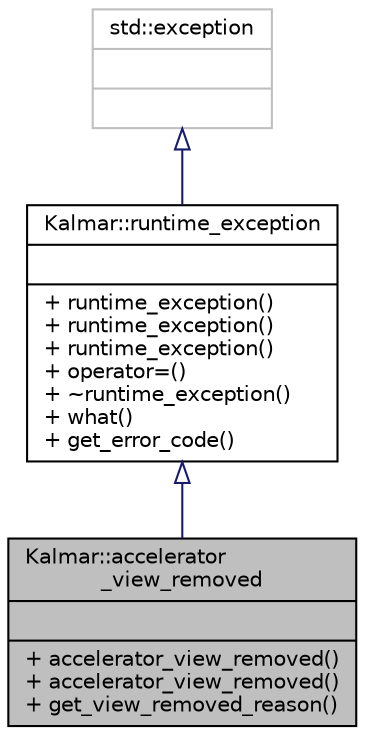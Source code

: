 digraph "Kalmar::accelerator_view_removed"
{
  edge [fontname="Helvetica",fontsize="10",labelfontname="Helvetica",labelfontsize="10"];
  node [fontname="Helvetica",fontsize="10",shape=record];
  Node1 [label="{Kalmar::accelerator\l_view_removed\n||+ accelerator_view_removed()\l+ accelerator_view_removed()\l+ get_view_removed_reason()\l}",height=0.2,width=0.4,color="black", fillcolor="grey75", style="filled", fontcolor="black"];
  Node2 -> Node1 [dir="back",color="midnightblue",fontsize="10",style="solid",arrowtail="onormal",fontname="Helvetica"];
  Node2 [label="{Kalmar::runtime_exception\n||+ runtime_exception()\l+ runtime_exception()\l+ runtime_exception()\l+ operator=()\l+ ~runtime_exception()\l+ what()\l+ get_error_code()\l}",height=0.2,width=0.4,color="black", fillcolor="white", style="filled",URL="$classKalmar_1_1runtime__exception.html"];
  Node3 -> Node2 [dir="back",color="midnightblue",fontsize="10",style="solid",arrowtail="onormal",fontname="Helvetica"];
  Node3 [label="{std::exception\n||}",height=0.2,width=0.4,color="grey75", fillcolor="white", style="filled",tooltip="STL class. "];
}
